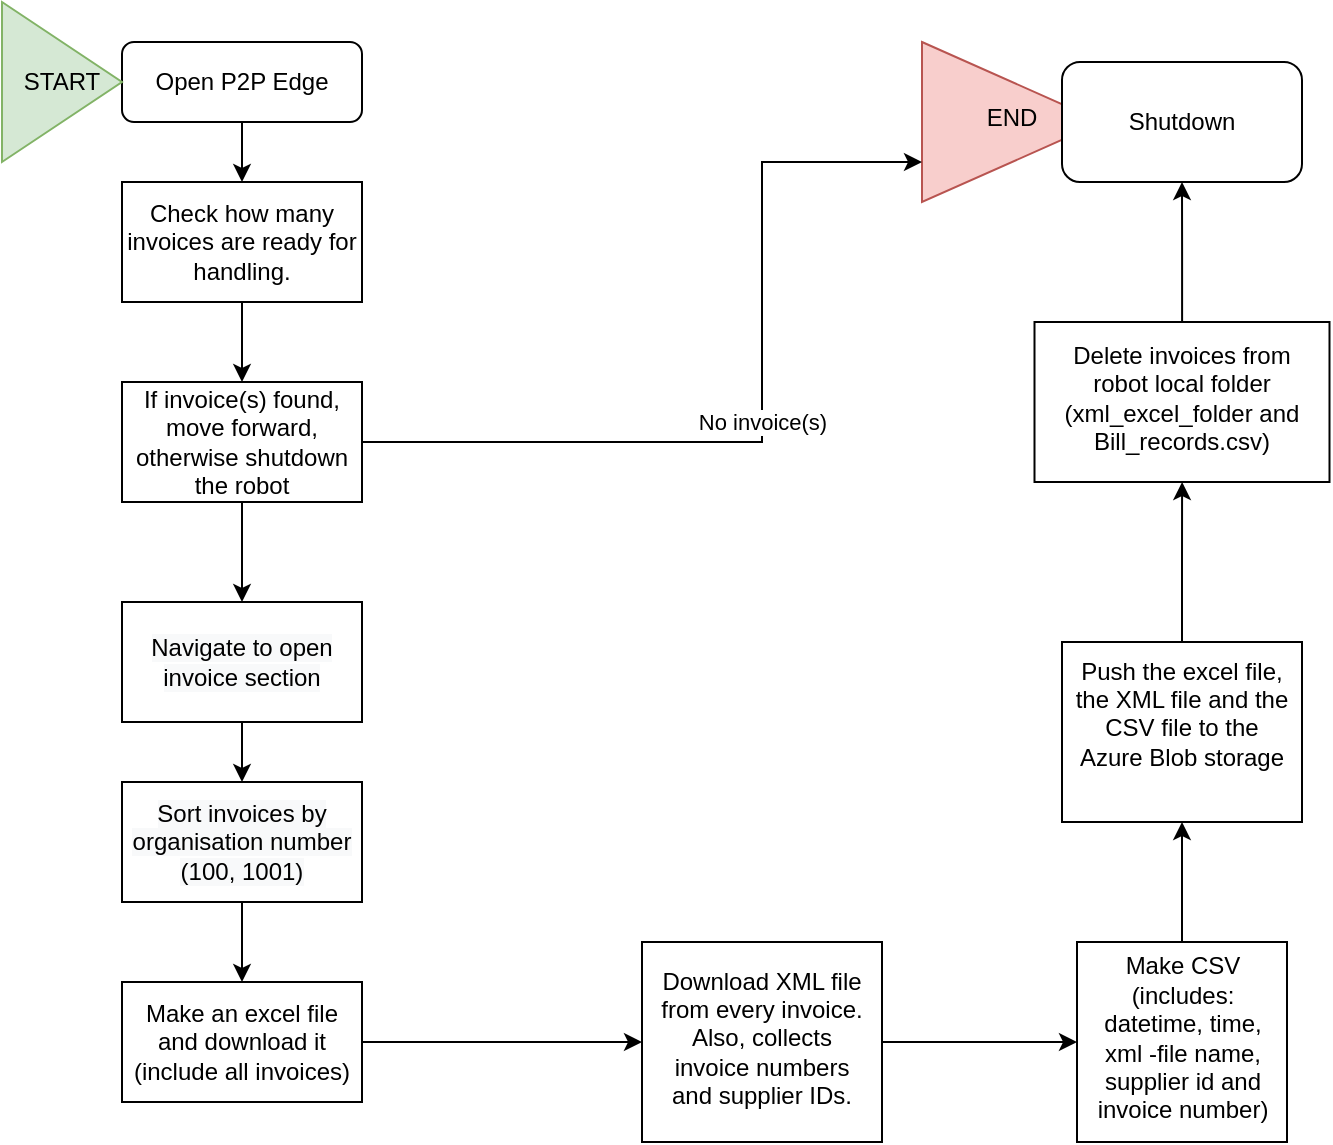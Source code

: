 <mxfile version="15.0.6" type="github">
  <diagram id="C5RBs43oDa-KdzZeNtuy" name="Page-1">
    <mxGraphModel dx="1662" dy="762" grid="1" gridSize="10" guides="1" tooltips="1" connect="1" arrows="1" fold="1" page="1" pageScale="1" pageWidth="827" pageHeight="1169" math="0" shadow="0">
      <root>
        <mxCell id="WIyWlLk6GJQsqaUBKTNV-0" />
        <mxCell id="WIyWlLk6GJQsqaUBKTNV-1" parent="WIyWlLk6GJQsqaUBKTNV-0" />
        <mxCell id="wVvWTZmDigwBCFJQKiIe-4" value="" style="edgeStyle=orthogonalEdgeStyle;rounded=0;orthogonalLoop=1;jettySize=auto;html=1;" edge="1" parent="WIyWlLk6GJQsqaUBKTNV-1" source="WIyWlLk6GJQsqaUBKTNV-3" target="wVvWTZmDigwBCFJQKiIe-3">
          <mxGeometry relative="1" as="geometry" />
        </mxCell>
        <mxCell id="WIyWlLk6GJQsqaUBKTNV-3" value="Open P2P Edge" style="rounded=1;whiteSpace=wrap;html=1;fontSize=12;glass=0;strokeWidth=1;shadow=0;" parent="WIyWlLk6GJQsqaUBKTNV-1" vertex="1">
          <mxGeometry x="170" y="420" width="120" height="40" as="geometry" />
        </mxCell>
        <mxCell id="mQyWq7UZpC9_MidkXubG-0" value="START" style="triangle;whiteSpace=wrap;html=1;fillColor=#d5e8d4;strokeColor=#82b366;" parent="WIyWlLk6GJQsqaUBKTNV-1" vertex="1">
          <mxGeometry x="110" y="400" width="60" height="80" as="geometry" />
        </mxCell>
        <mxCell id="mQyWq7UZpC9_MidkXubG-11" value="" style="edgeStyle=orthogonalEdgeStyle;rounded=0;orthogonalLoop=1;jettySize=auto;html=1;" parent="WIyWlLk6GJQsqaUBKTNV-1" source="mQyWq7UZpC9_MidkXubG-8" target="mQyWq7UZpC9_MidkXubG-10" edge="1">
          <mxGeometry relative="1" as="geometry" />
        </mxCell>
        <mxCell id="mQyWq7UZpC9_MidkXubG-8" value="Download XML file from every invoice. Also, collects invoice numbers and supplier IDs." style="whiteSpace=wrap;html=1;shadow=0;strokeWidth=1;spacing=6;spacingTop=-4;" parent="WIyWlLk6GJQsqaUBKTNV-1" vertex="1">
          <mxGeometry x="430" y="870" width="120" height="100" as="geometry" />
        </mxCell>
        <mxCell id="mQyWq7UZpC9_MidkXubG-13" value="" style="edgeStyle=orthogonalEdgeStyle;rounded=0;orthogonalLoop=1;jettySize=auto;html=1;" parent="WIyWlLk6GJQsqaUBKTNV-1" source="mQyWq7UZpC9_MidkXubG-10" target="mQyWq7UZpC9_MidkXubG-12" edge="1">
          <mxGeometry relative="1" as="geometry" />
        </mxCell>
        <mxCell id="mQyWq7UZpC9_MidkXubG-10" value="Make CSV&lt;br&gt;(includes: datetime, time, xml -file name, supplier id and invoice number)" style="whiteSpace=wrap;html=1;shadow=0;strokeWidth=1;spacing=6;spacingTop=-4;" parent="WIyWlLk6GJQsqaUBKTNV-1" vertex="1">
          <mxGeometry x="647.5" y="870" width="105" height="100" as="geometry" />
        </mxCell>
        <mxCell id="mQyWq7UZpC9_MidkXubG-21" value="" style="edgeStyle=orthogonalEdgeStyle;rounded=0;orthogonalLoop=1;jettySize=auto;html=1;" parent="WIyWlLk6GJQsqaUBKTNV-1" source="mQyWq7UZpC9_MidkXubG-12" target="mQyWq7UZpC9_MidkXubG-20" edge="1">
          <mxGeometry relative="1" as="geometry" />
        </mxCell>
        <mxCell id="mQyWq7UZpC9_MidkXubG-12" value="&lt;div&gt;Push the excel file, the XML file and the CSV file to the Azure Blob storage&lt;/div&gt;&lt;div&gt;&lt;br&gt;&lt;/div&gt;" style="whiteSpace=wrap;html=1;shadow=0;strokeWidth=1;spacing=6;spacingTop=-4;" parent="WIyWlLk6GJQsqaUBKTNV-1" vertex="1">
          <mxGeometry x="640" y="720" width="120" height="90" as="geometry" />
        </mxCell>
        <mxCell id="mQyWq7UZpC9_MidkXubG-15" value="END" style="triangle;whiteSpace=wrap;html=1;shadow=0;strokeWidth=1;spacing=6;spacingTop=-4;fillColor=#f8cecc;strokeColor=#b85450;" parent="WIyWlLk6GJQsqaUBKTNV-1" vertex="1">
          <mxGeometry x="570" y="420" width="90" height="80" as="geometry" />
        </mxCell>
        <mxCell id="wVvWTZmDigwBCFJQKiIe-1" value="" style="edgeStyle=orthogonalEdgeStyle;rounded=0;orthogonalLoop=1;jettySize=auto;html=1;" edge="1" parent="WIyWlLk6GJQsqaUBKTNV-1" source="mQyWq7UZpC9_MidkXubG-20" target="wVvWTZmDigwBCFJQKiIe-0">
          <mxGeometry relative="1" as="geometry" />
        </mxCell>
        <mxCell id="mQyWq7UZpC9_MidkXubG-20" value="Delete invoices from robot local folder (xml_excel_folder and Bill_records.csv)" style="whiteSpace=wrap;html=1;shadow=0;strokeWidth=1;spacing=6;spacingTop=-4;" parent="WIyWlLk6GJQsqaUBKTNV-1" vertex="1">
          <mxGeometry x="626.25" y="560" width="147.5" height="80" as="geometry" />
        </mxCell>
        <mxCell id="wVvWTZmDigwBCFJQKiIe-0" value="Shutdown" style="rounded=1;whiteSpace=wrap;html=1;" vertex="1" parent="WIyWlLk6GJQsqaUBKTNV-1">
          <mxGeometry x="640" y="430" width="120" height="60" as="geometry" />
        </mxCell>
        <mxCell id="wVvWTZmDigwBCFJQKiIe-16" value="" style="edgeStyle=orthogonalEdgeStyle;rounded=0;orthogonalLoop=1;jettySize=auto;html=1;" edge="1" parent="WIyWlLk6GJQsqaUBKTNV-1" source="wVvWTZmDigwBCFJQKiIe-3" target="wVvWTZmDigwBCFJQKiIe-15">
          <mxGeometry relative="1" as="geometry" />
        </mxCell>
        <mxCell id="wVvWTZmDigwBCFJQKiIe-3" value="Check how many invoices are ready for handling." style="rounded=0;whiteSpace=wrap;html=1;" vertex="1" parent="WIyWlLk6GJQsqaUBKTNV-1">
          <mxGeometry x="170" y="490" width="120" height="60" as="geometry" />
        </mxCell>
        <mxCell id="wVvWTZmDigwBCFJQKiIe-18" value="" style="edgeStyle=orthogonalEdgeStyle;rounded=0;orthogonalLoop=1;jettySize=auto;html=1;" edge="1" parent="WIyWlLk6GJQsqaUBKTNV-1" source="wVvWTZmDigwBCFJQKiIe-5" target="wVvWTZmDigwBCFJQKiIe-9">
          <mxGeometry relative="1" as="geometry" />
        </mxCell>
        <mxCell id="wVvWTZmDigwBCFJQKiIe-5" value="&#xa;&#xa;&lt;span style=&quot;color: rgb(0, 0, 0); font-family: helvetica; font-size: 12px; font-style: normal; font-weight: 400; letter-spacing: normal; text-align: center; text-indent: 0px; text-transform: none; word-spacing: 0px; background-color: rgb(248, 249, 250); display: inline; float: none;&quot;&gt;Navigate to open invoice section&lt;/span&gt;&#xa;&#xa;" style="rounded=0;whiteSpace=wrap;html=1;" vertex="1" parent="WIyWlLk6GJQsqaUBKTNV-1">
          <mxGeometry x="170" y="700" width="120" height="60" as="geometry" />
        </mxCell>
        <mxCell id="wVvWTZmDigwBCFJQKiIe-11" value="" style="edgeStyle=orthogonalEdgeStyle;rounded=0;orthogonalLoop=1;jettySize=auto;html=1;" edge="1" parent="WIyWlLk6GJQsqaUBKTNV-1" source="wVvWTZmDigwBCFJQKiIe-9" target="wVvWTZmDigwBCFJQKiIe-10">
          <mxGeometry relative="1" as="geometry" />
        </mxCell>
        <mxCell id="wVvWTZmDigwBCFJQKiIe-9" value="&#xa;&#xa;&lt;span style=&quot;color: rgb(0, 0, 0); font-family: helvetica; font-size: 12px; font-style: normal; font-weight: 400; letter-spacing: normal; text-align: center; text-indent: 0px; text-transform: none; word-spacing: 0px; background-color: rgb(248, 249, 250); display: inline; float: none;&quot;&gt;Sort invoices by organisation number (100, 1001)&lt;/span&gt;&#xa;&#xa;" style="rounded=0;whiteSpace=wrap;html=1;" vertex="1" parent="WIyWlLk6GJQsqaUBKTNV-1">
          <mxGeometry x="170" y="790" width="120" height="60" as="geometry" />
        </mxCell>
        <mxCell id="wVvWTZmDigwBCFJQKiIe-12" value="" style="edgeStyle=orthogonalEdgeStyle;rounded=0;orthogonalLoop=1;jettySize=auto;html=1;" edge="1" parent="WIyWlLk6GJQsqaUBKTNV-1" source="wVvWTZmDigwBCFJQKiIe-10" target="mQyWq7UZpC9_MidkXubG-8">
          <mxGeometry relative="1" as="geometry" />
        </mxCell>
        <mxCell id="wVvWTZmDigwBCFJQKiIe-10" value="&lt;span&gt;Make an excel file and download it&lt;/span&gt;&lt;br&gt;&lt;span&gt;(include all invoices)&lt;/span&gt;" style="rounded=0;whiteSpace=wrap;html=1;" vertex="1" parent="WIyWlLk6GJQsqaUBKTNV-1">
          <mxGeometry x="170" y="890" width="120" height="60" as="geometry" />
        </mxCell>
        <mxCell id="wVvWTZmDigwBCFJQKiIe-17" value="" style="edgeStyle=orthogonalEdgeStyle;rounded=0;orthogonalLoop=1;jettySize=auto;html=1;" edge="1" parent="WIyWlLk6GJQsqaUBKTNV-1" source="wVvWTZmDigwBCFJQKiIe-15" target="wVvWTZmDigwBCFJQKiIe-5">
          <mxGeometry relative="1" as="geometry" />
        </mxCell>
        <mxCell id="wVvWTZmDigwBCFJQKiIe-19" value="No invoice(s)" style="edgeStyle=orthogonalEdgeStyle;rounded=0;orthogonalLoop=1;jettySize=auto;html=1;exitX=1;exitY=0.5;exitDx=0;exitDy=0;entryX=0;entryY=0.75;entryDx=0;entryDy=0;" edge="1" parent="WIyWlLk6GJQsqaUBKTNV-1" source="wVvWTZmDigwBCFJQKiIe-15" target="mQyWq7UZpC9_MidkXubG-15">
          <mxGeometry relative="1" as="geometry">
            <Array as="points">
              <mxPoint x="490" y="620" />
              <mxPoint x="490" y="480" />
            </Array>
          </mxGeometry>
        </mxCell>
        <mxCell id="wVvWTZmDigwBCFJQKiIe-15" value="If invoice(s) found, move forward, otherwise shutdown the robot" style="rounded=0;whiteSpace=wrap;html=1;" vertex="1" parent="WIyWlLk6GJQsqaUBKTNV-1">
          <mxGeometry x="170" y="590" width="120" height="60" as="geometry" />
        </mxCell>
      </root>
    </mxGraphModel>
  </diagram>
</mxfile>

